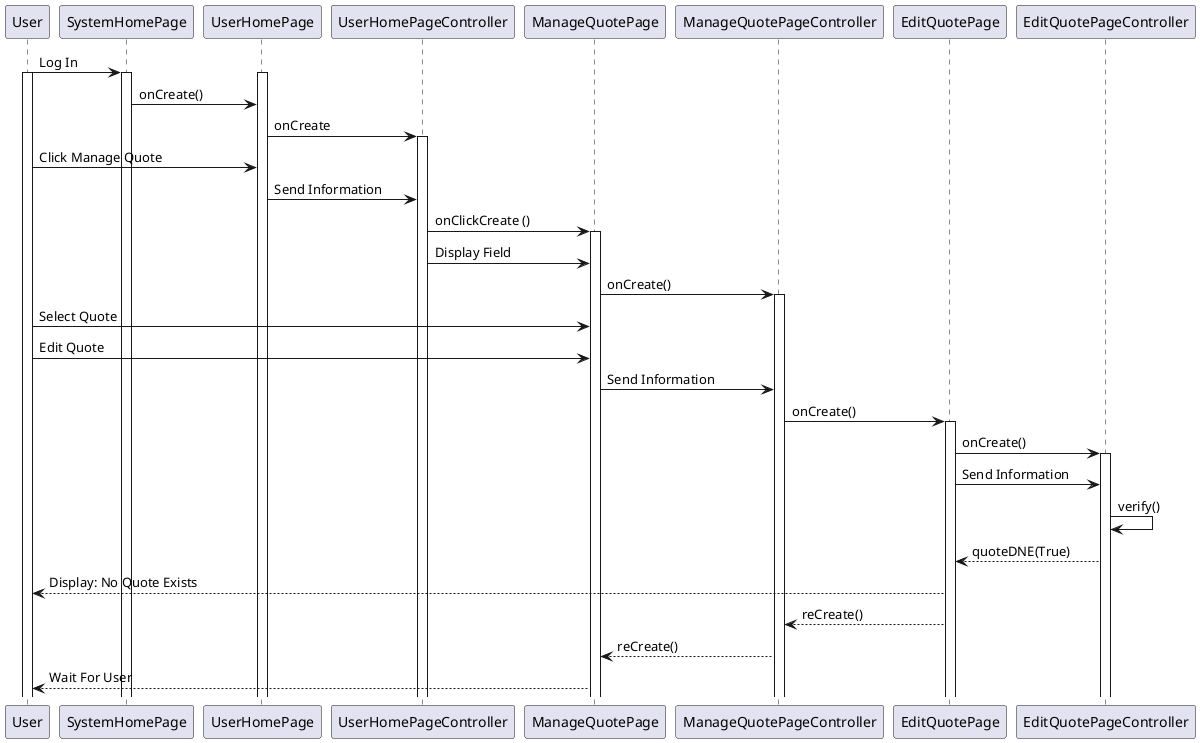 @startuml
User -> SystemHomePage : Log In
activate User
activate SystemHomePage
activate UserHomePage
SystemHomePage -> UserHomePage  : onCreate()
UserHomePage -> UserHomePageController: onCreate
activate UserHomePageController
User -> UserHomePage : Click Manage Quote
UserHomePage -> UserHomePageController : Send Information
UserHomePageController -> ManageQuotePage : onClickCreate ()
activate ManageQuotePage
UserHomePageController -> ManageQuotePage : Display Field
ManageQuotePage -> ManageQuotePageController : onCreate()
activate ManageQuotePageController
User -> ManageQuotePage : Select Quote
User -> ManageQuotePage : Edit Quote
ManageQuotePage -> ManageQuotePageController : Send Information
ManageQuotePageController -> EditQuotePage : onCreate()
activate EditQuotePage
EditQuotePage -> EditQuotePageController : onCreate()
activate EditQuotePageController
EditQuotePage -> EditQuotePageController : Send Information
EditQuotePageController -> EditQuotePageController : verify()
EditQuotePageController --> EditQuotePage : quoteDNE(True)
EditQuotePage --> User : Display: No Quote Exists
EditQuotePage --> ManageQuotePageController : reCreate()
ManageQuotePageController --> ManageQuotePage : reCreate()
ManageQuotePage --> User : Wait For User
@enduml